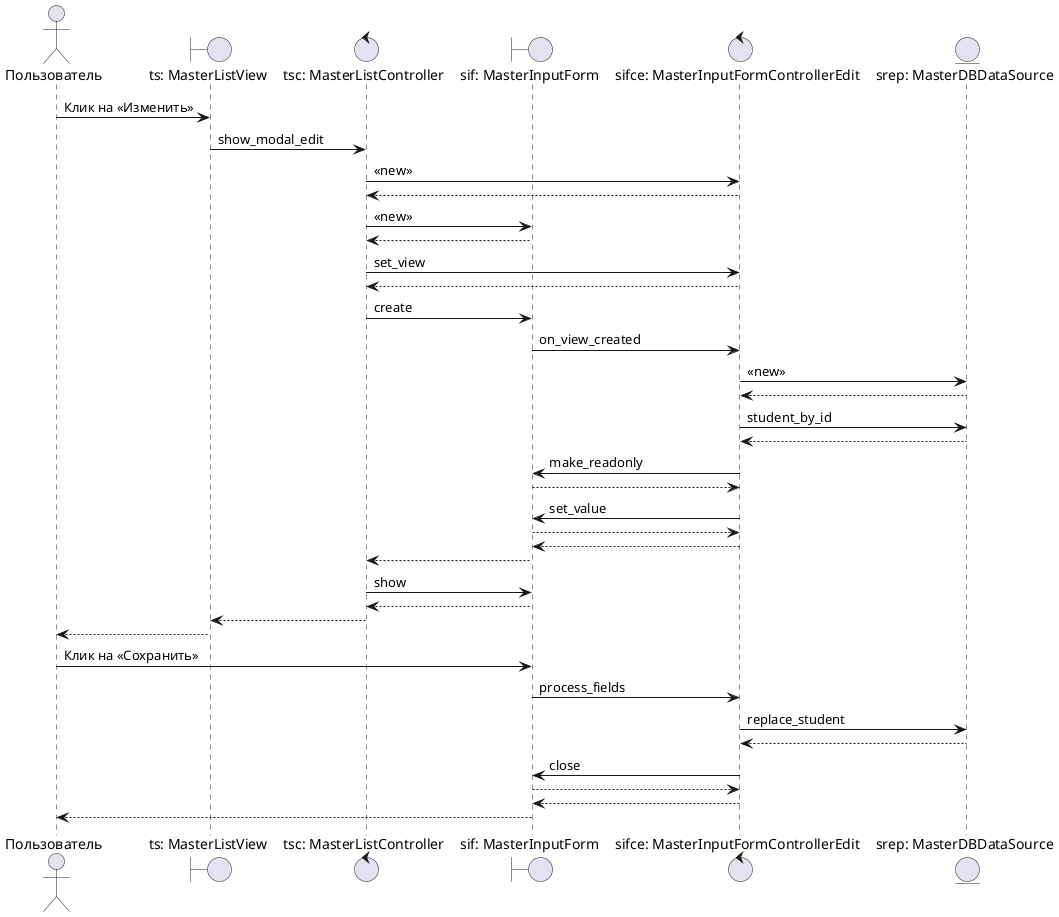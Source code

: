 @startuml
'https://plantuml.com/sequence-diagram

actor       Пользователь                        as user
boundary    "ts: MasterListView"                   as ts
control     "tsс: MasterListController"        as tsc
boundary    "sif: MasterInputForm"             as sif
control     "sifce: MasterInputFormControllerEdit"  as sifce
entity      "srep: MasterDBDataSource"           as srep

user -> ts : Клик на <<Изменить>>
ts -> tsc : show_modal_edit
tsc -> sifce : <<new>>
sifce --> tsc
tsc -> sif : <<new>>
sif --> tsc
tsc -> sifce : set_view
sifce --> tsc
tsc -> sif : create
sif -> sifce : on_view_created
sifce -> srep : <<new>>
srep --> sifce
sifce -> srep : student_by_id
srep --> sifce
sifce -> sif : make_readonly
sif --> sifce
sifce -> sif : set_value
sif --> sifce
sifce --> sif
sif --> tsc
tsc -> sif : show
sif --> tsc
tsc --> ts
ts --> user

user -> sif : Клик на <<Сохранить>>
sif -> sifce : process_fields
sifce -> srep : replace_student
srep --> sifce
sifce -> sif : close
sif --> sifce
sifce --> sif
sif --> user



@enduml


